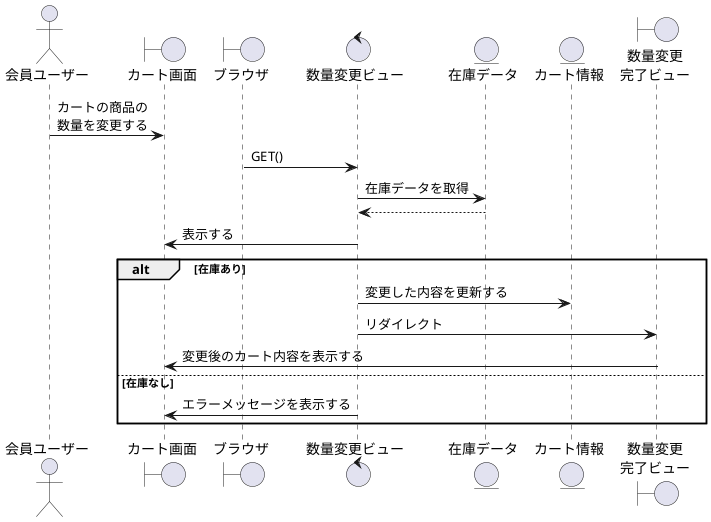 @startuml cart_tuika

actor "会員ユーザー" as act
boundary "カート画面" as cart
boundary "ブラウザ" as brz
control "数量変更ビュー" as shv
entity "在庫データ" as stockdata
entity "カート情報" as cartinfo
boundary "数量変更\n完了ビュー" as shkv

act -> cart:カートの商品の\n数量を変更する
brz -> shv: GET()
shv -> stockdata: 在庫データを取得
shv <-- stockdata:
cart <- shv: 表示する

alt 在庫あり
    shv -> cartinfo: 変更した内容を更新する
    shv -> shkv: リダイレクト
    cart <- shkv: 変更後のカート内容を表示する

else 在庫なし
    shv -> cart: エラーメッセージを表示する
end
@enduml
